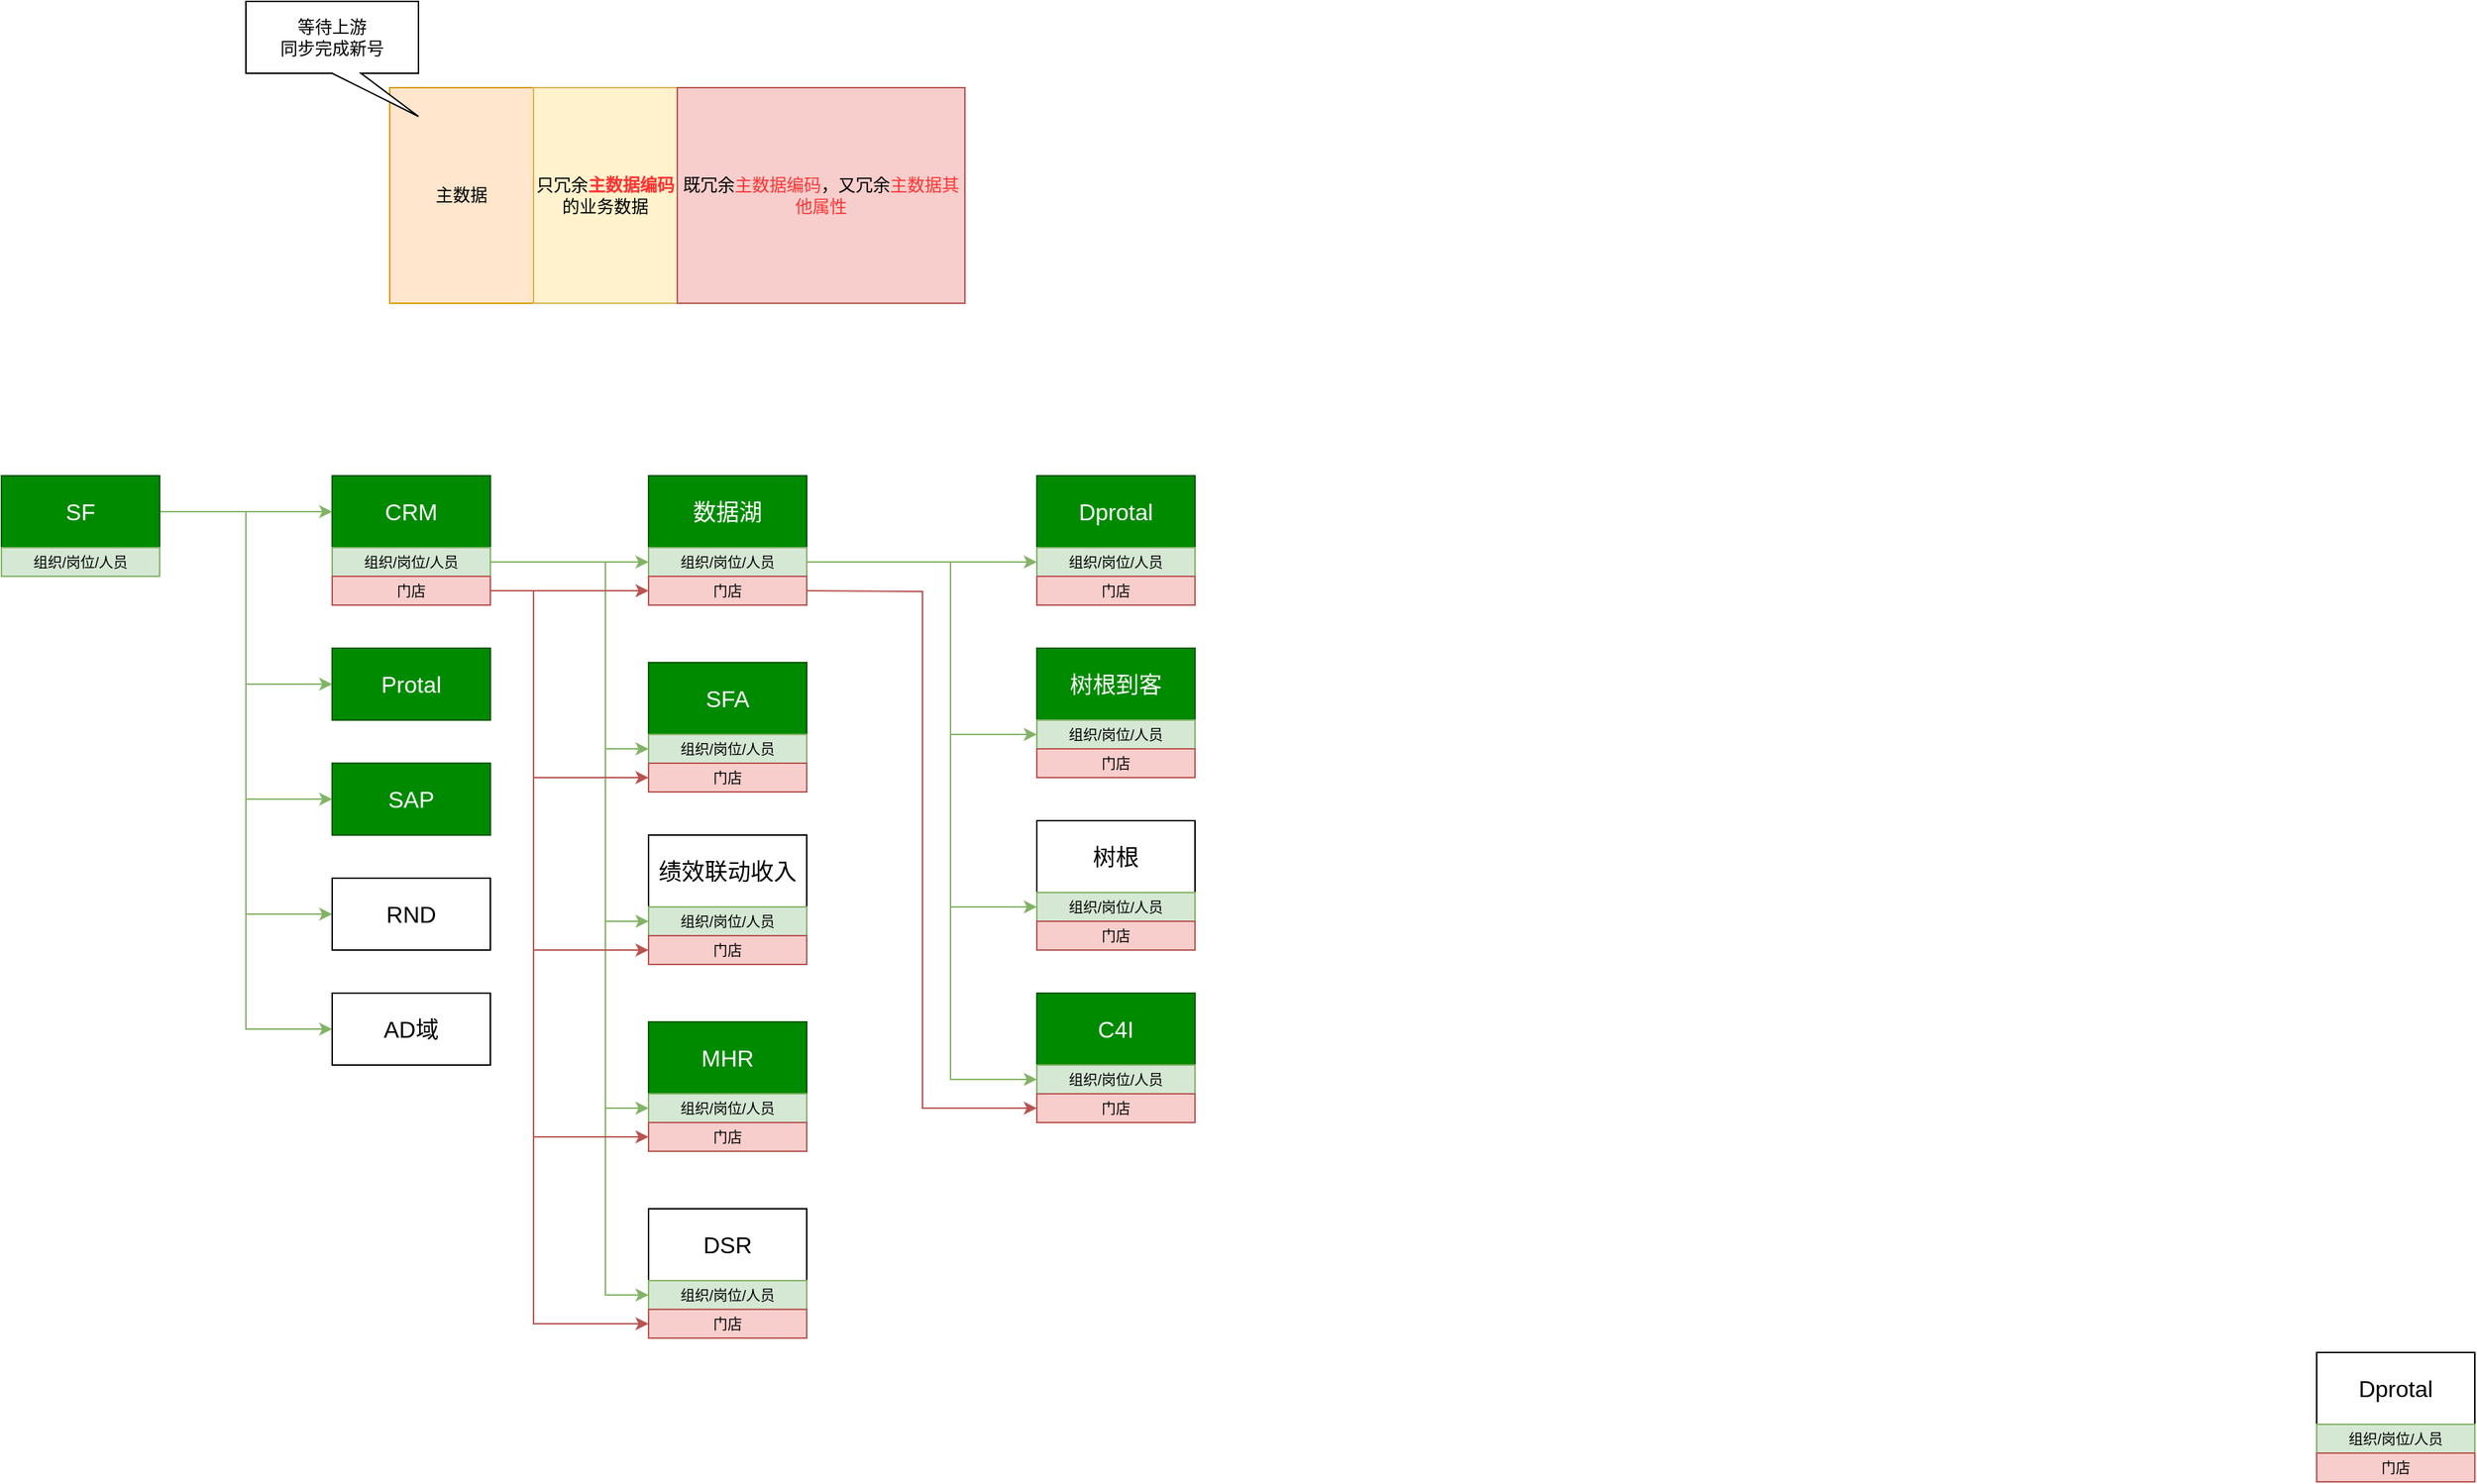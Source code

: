 <mxfile version="22.1.7" type="github">
  <diagram name="第 1 页" id="WvqQRma3N5nA3qjNvISH">
    <mxGraphModel dx="1919" dy="688" grid="1" gridSize="10" guides="1" tooltips="1" connect="1" arrows="1" fold="1" page="1" pageScale="1" pageWidth="827" pageHeight="1169" math="0" shadow="0">
      <root>
        <mxCell id="0" />
        <mxCell id="1" parent="0" />
        <mxCell id="66wZoI4fhX7Pc3D_EZnd-4" value="" style="rounded=0;whiteSpace=wrap;html=1;" parent="1" vertex="1">
          <mxGeometry x="60" y="230" width="400" height="150" as="geometry" />
        </mxCell>
        <mxCell id="66wZoI4fhX7Pc3D_EZnd-5" value="主数据" style="rounded=0;whiteSpace=wrap;html=1;fillColor=#ffe6cc;strokeColor=#d79b00;" parent="1" vertex="1">
          <mxGeometry x="60" y="230" width="100" height="150" as="geometry" />
        </mxCell>
        <mxCell id="66wZoI4fhX7Pc3D_EZnd-6" value="只冗余&lt;b&gt;&lt;font color=&quot;#ff3333&quot;&gt;主数据编码&lt;/font&gt;&lt;/b&gt;的业务数据" style="rounded=0;whiteSpace=wrap;html=1;fillColor=#fff2cc;strokeColor=#d6b656;" parent="1" vertex="1">
          <mxGeometry x="160" y="230" width="100" height="150" as="geometry" />
        </mxCell>
        <mxCell id="66wZoI4fhX7Pc3D_EZnd-7" value="既冗余&lt;font color=&quot;#ff3333&quot;&gt;主数据编码&lt;/font&gt;，又冗余&lt;font color=&quot;#ff3333&quot;&gt;主数据其他属性&lt;/font&gt;" style="rounded=0;whiteSpace=wrap;html=1;fillColor=#f8cecc;strokeColor=#b85450;" parent="1" vertex="1">
          <mxGeometry x="260" y="230" width="200" height="150" as="geometry" />
        </mxCell>
        <mxCell id="66wZoI4fhX7Pc3D_EZnd-8" value="等待上游&lt;br&gt;同步完成新号" style="shape=callout;whiteSpace=wrap;html=1;perimeter=calloutPerimeter;position2=1;" parent="1" vertex="1">
          <mxGeometry x="-40" y="170" width="120" height="80" as="geometry" />
        </mxCell>
        <mxCell id="66wZoI4fhX7Pc3D_EZnd-15" style="edgeStyle=orthogonalEdgeStyle;rounded=0;orthogonalLoop=1;jettySize=auto;html=1;exitX=1;exitY=0.5;exitDx=0;exitDy=0;entryX=0;entryY=0.5;entryDx=0;entryDy=0;fillColor=#d5e8d4;strokeColor=#82b366;" parent="1" source="66wZoI4fhX7Pc3D_EZnd-11" target="66wZoI4fhX7Pc3D_EZnd-13" edge="1">
          <mxGeometry relative="1" as="geometry" />
        </mxCell>
        <mxCell id="66wZoI4fhX7Pc3D_EZnd-23" style="edgeStyle=orthogonalEdgeStyle;rounded=0;orthogonalLoop=1;jettySize=auto;html=1;exitX=1;exitY=0.5;exitDx=0;exitDy=0;entryX=0;entryY=0.5;entryDx=0;entryDy=0;fillColor=#d5e8d4;strokeColor=#82b366;" parent="1" source="66wZoI4fhX7Pc3D_EZnd-11" target="66wZoI4fhX7Pc3D_EZnd-17" edge="1">
          <mxGeometry relative="1" as="geometry" />
        </mxCell>
        <mxCell id="66wZoI4fhX7Pc3D_EZnd-24" style="edgeStyle=orthogonalEdgeStyle;rounded=0;orthogonalLoop=1;jettySize=auto;html=1;exitX=1;exitY=0.5;exitDx=0;exitDy=0;entryX=0;entryY=0.5;entryDx=0;entryDy=0;fillColor=#d5e8d4;strokeColor=#82b366;" parent="1" source="66wZoI4fhX7Pc3D_EZnd-11" target="66wZoI4fhX7Pc3D_EZnd-20" edge="1">
          <mxGeometry relative="1" as="geometry" />
        </mxCell>
        <mxCell id="66wZoI4fhX7Pc3D_EZnd-25" style="edgeStyle=orthogonalEdgeStyle;rounded=0;orthogonalLoop=1;jettySize=auto;html=1;exitX=1;exitY=0.5;exitDx=0;exitDy=0;entryX=0;entryY=0.5;entryDx=0;entryDy=0;fillColor=#d5e8d4;strokeColor=#82b366;" parent="1" source="66wZoI4fhX7Pc3D_EZnd-11" target="66wZoI4fhX7Pc3D_EZnd-21" edge="1">
          <mxGeometry relative="1" as="geometry" />
        </mxCell>
        <mxCell id="66wZoI4fhX7Pc3D_EZnd-26" style="edgeStyle=orthogonalEdgeStyle;rounded=0;orthogonalLoop=1;jettySize=auto;html=1;exitX=1;exitY=0.5;exitDx=0;exitDy=0;entryX=0;entryY=0.5;entryDx=0;entryDy=0;fillColor=#d5e8d4;strokeColor=#82b366;" parent="1" source="66wZoI4fhX7Pc3D_EZnd-11" target="66wZoI4fhX7Pc3D_EZnd-22" edge="1">
          <mxGeometry relative="1" as="geometry" />
        </mxCell>
        <mxCell id="66wZoI4fhX7Pc3D_EZnd-11" value="&lt;font style=&quot;font-size: 16px;&quot;&gt;SF&lt;/font&gt;" style="rounded=0;whiteSpace=wrap;html=1;fillColor=#008a00;fontColor=#ffffff;strokeColor=#005700;" parent="1" vertex="1">
          <mxGeometry x="-210" y="500" width="110" height="50" as="geometry" />
        </mxCell>
        <mxCell id="66wZoI4fhX7Pc3D_EZnd-12" value="&lt;font style=&quot;font-size: 10px;&quot;&gt;组织/岗位/人员&lt;/font&gt;" style="rounded=0;whiteSpace=wrap;html=1;fillColor=#d5e8d4;strokeColor=#82b366;" parent="1" vertex="1">
          <mxGeometry x="-210" y="550" width="110" height="20" as="geometry" />
        </mxCell>
        <mxCell id="66wZoI4fhX7Pc3D_EZnd-13" value="&lt;font style=&quot;font-size: 16px;&quot;&gt;CRM&lt;/font&gt;" style="rounded=0;whiteSpace=wrap;html=1;fillColor=#008a00;fontColor=#ffffff;strokeColor=#005700;" parent="1" vertex="1">
          <mxGeometry x="20" y="500" width="110" height="50" as="geometry" />
        </mxCell>
        <mxCell id="66wZoI4fhX7Pc3D_EZnd-31" style="edgeStyle=orthogonalEdgeStyle;rounded=0;orthogonalLoop=1;jettySize=auto;html=1;exitX=1;exitY=0.5;exitDx=0;exitDy=0;entryX=0;entryY=0.5;entryDx=0;entryDy=0;fillColor=#d5e8d4;strokeColor=#82b366;" parent="1" source="66wZoI4fhX7Pc3D_EZnd-14" target="66wZoI4fhX7Pc3D_EZnd-28" edge="1">
          <mxGeometry relative="1" as="geometry" />
        </mxCell>
        <mxCell id="66wZoI4fhX7Pc3D_EZnd-36" style="edgeStyle=orthogonalEdgeStyle;rounded=0;orthogonalLoop=1;jettySize=auto;html=1;exitX=1;exitY=0.5;exitDx=0;exitDy=0;entryX=0;entryY=0.5;entryDx=0;entryDy=0;fillColor=#d5e8d4;strokeColor=#82b366;" parent="1" source="66wZoI4fhX7Pc3D_EZnd-14" target="66wZoI4fhX7Pc3D_EZnd-34" edge="1">
          <mxGeometry relative="1" as="geometry">
            <Array as="points">
              <mxPoint x="210" y="560" />
              <mxPoint x="210" y="690" />
            </Array>
          </mxGeometry>
        </mxCell>
        <mxCell id="66wZoI4fhX7Pc3D_EZnd-48" style="edgeStyle=orthogonalEdgeStyle;rounded=0;orthogonalLoop=1;jettySize=auto;html=1;exitX=1;exitY=0.5;exitDx=0;exitDy=0;entryX=0;entryY=0.5;entryDx=0;entryDy=0;fillColor=#d5e8d4;strokeColor=#82b366;" parent="1" source="66wZoI4fhX7Pc3D_EZnd-14" target="66wZoI4fhX7Pc3D_EZnd-39" edge="1">
          <mxGeometry relative="1" as="geometry">
            <Array as="points">
              <mxPoint x="210" y="560" />
              <mxPoint x="210" y="810" />
            </Array>
          </mxGeometry>
        </mxCell>
        <mxCell id="66wZoI4fhX7Pc3D_EZnd-50" style="edgeStyle=orthogonalEdgeStyle;rounded=0;orthogonalLoop=1;jettySize=auto;html=1;exitX=1;exitY=0.5;exitDx=0;exitDy=0;entryX=0;entryY=0.5;entryDx=0;entryDy=0;fillColor=#d5e8d4;strokeColor=#82b366;" parent="1" source="66wZoI4fhX7Pc3D_EZnd-14" target="66wZoI4fhX7Pc3D_EZnd-42" edge="1">
          <mxGeometry relative="1" as="geometry">
            <Array as="points">
              <mxPoint x="210" y="560" />
              <mxPoint x="210" y="940" />
            </Array>
          </mxGeometry>
        </mxCell>
        <mxCell id="66wZoI4fhX7Pc3D_EZnd-51" style="edgeStyle=orthogonalEdgeStyle;rounded=0;orthogonalLoop=1;jettySize=auto;html=1;exitX=1;exitY=0.5;exitDx=0;exitDy=0;entryX=0;entryY=0.5;entryDx=0;entryDy=0;fillColor=#d5e8d4;strokeColor=#82b366;" parent="1" source="66wZoI4fhX7Pc3D_EZnd-14" target="66wZoI4fhX7Pc3D_EZnd-45" edge="1">
          <mxGeometry relative="1" as="geometry">
            <Array as="points">
              <mxPoint x="210" y="560" />
              <mxPoint x="210" y="1070" />
            </Array>
          </mxGeometry>
        </mxCell>
        <mxCell id="66wZoI4fhX7Pc3D_EZnd-14" value="&lt;font style=&quot;font-size: 10px;&quot;&gt;组织/岗位/人员&lt;/font&gt;" style="rounded=0;whiteSpace=wrap;html=1;fillColor=#d5e8d4;strokeColor=#82b366;" parent="1" vertex="1">
          <mxGeometry x="20" y="550" width="110" height="20" as="geometry" />
        </mxCell>
        <mxCell id="66wZoI4fhX7Pc3D_EZnd-32" style="edgeStyle=orthogonalEdgeStyle;rounded=0;orthogonalLoop=1;jettySize=auto;html=1;exitX=1;exitY=0.5;exitDx=0;exitDy=0;entryX=0;entryY=0.5;entryDx=0;entryDy=0;fillColor=#f8cecc;strokeColor=#b85450;" parent="1" source="66wZoI4fhX7Pc3D_EZnd-16" target="66wZoI4fhX7Pc3D_EZnd-29" edge="1">
          <mxGeometry relative="1" as="geometry" />
        </mxCell>
        <mxCell id="66wZoI4fhX7Pc3D_EZnd-37" style="edgeStyle=orthogonalEdgeStyle;rounded=0;orthogonalLoop=1;jettySize=auto;html=1;exitX=1;exitY=0.5;exitDx=0;exitDy=0;entryX=0;entryY=0.5;entryDx=0;entryDy=0;fillColor=#f8cecc;strokeColor=#b85450;" parent="1" source="66wZoI4fhX7Pc3D_EZnd-16" target="66wZoI4fhX7Pc3D_EZnd-35" edge="1">
          <mxGeometry relative="1" as="geometry">
            <Array as="points">
              <mxPoint x="160" y="580" />
              <mxPoint x="160" y="710" />
            </Array>
          </mxGeometry>
        </mxCell>
        <mxCell id="66wZoI4fhX7Pc3D_EZnd-47" style="edgeStyle=orthogonalEdgeStyle;rounded=0;orthogonalLoop=1;jettySize=auto;html=1;exitX=1;exitY=0.5;exitDx=0;exitDy=0;entryX=0;entryY=0.5;entryDx=0;entryDy=0;fillColor=#f8cecc;strokeColor=#b85450;" parent="1" source="66wZoI4fhX7Pc3D_EZnd-16" target="66wZoI4fhX7Pc3D_EZnd-40" edge="1">
          <mxGeometry relative="1" as="geometry">
            <Array as="points">
              <mxPoint x="160" y="580" />
              <mxPoint x="160" y="830" />
            </Array>
          </mxGeometry>
        </mxCell>
        <mxCell id="66wZoI4fhX7Pc3D_EZnd-49" style="edgeStyle=orthogonalEdgeStyle;rounded=0;orthogonalLoop=1;jettySize=auto;html=1;exitX=1;exitY=0.5;exitDx=0;exitDy=0;entryX=0;entryY=0.5;entryDx=0;entryDy=0;fillColor=#f8cecc;strokeColor=#b85450;" parent="1" source="66wZoI4fhX7Pc3D_EZnd-16" target="66wZoI4fhX7Pc3D_EZnd-43" edge="1">
          <mxGeometry relative="1" as="geometry">
            <Array as="points">
              <mxPoint x="160" y="580" />
              <mxPoint x="160" y="960" />
            </Array>
          </mxGeometry>
        </mxCell>
        <mxCell id="66wZoI4fhX7Pc3D_EZnd-52" style="edgeStyle=orthogonalEdgeStyle;rounded=0;orthogonalLoop=1;jettySize=auto;html=1;exitX=1;exitY=0.5;exitDx=0;exitDy=0;entryX=0;entryY=0.5;entryDx=0;entryDy=0;fillColor=#f8cecc;strokeColor=#b85450;" parent="1" source="66wZoI4fhX7Pc3D_EZnd-16" target="66wZoI4fhX7Pc3D_EZnd-46" edge="1">
          <mxGeometry relative="1" as="geometry">
            <Array as="points">
              <mxPoint x="160" y="580" />
              <mxPoint x="160" y="1090" />
            </Array>
          </mxGeometry>
        </mxCell>
        <mxCell id="66wZoI4fhX7Pc3D_EZnd-16" value="&lt;span style=&quot;font-size: 10px;&quot;&gt;门店&lt;/span&gt;" style="rounded=0;whiteSpace=wrap;html=1;fillColor=#f8cecc;strokeColor=#b85450;" parent="1" vertex="1">
          <mxGeometry x="20" y="570" width="110" height="20" as="geometry" />
        </mxCell>
        <mxCell id="66wZoI4fhX7Pc3D_EZnd-17" value="&lt;font style=&quot;font-size: 16px;&quot;&gt;Protal&lt;/font&gt;" style="rounded=0;whiteSpace=wrap;html=1;fillColor=#008a00;fontColor=#ffffff;strokeColor=#005700;" parent="1" vertex="1">
          <mxGeometry x="20" y="620" width="110" height="50" as="geometry" />
        </mxCell>
        <mxCell id="66wZoI4fhX7Pc3D_EZnd-20" value="&lt;span style=&quot;font-size: 16px;&quot;&gt;SAP&lt;/span&gt;" style="rounded=0;whiteSpace=wrap;html=1;fillColor=#008a00;fontColor=#ffffff;strokeColor=#005700;" parent="1" vertex="1">
          <mxGeometry x="20" y="700" width="110" height="50" as="geometry" />
        </mxCell>
        <mxCell id="66wZoI4fhX7Pc3D_EZnd-21" value="&lt;span style=&quot;font-size: 16px;&quot;&gt;RND&lt;/span&gt;" style="rounded=0;whiteSpace=wrap;html=1;" parent="1" vertex="1">
          <mxGeometry x="20" y="780" width="110" height="50" as="geometry" />
        </mxCell>
        <mxCell id="66wZoI4fhX7Pc3D_EZnd-22" value="&lt;span style=&quot;font-size: 16px;&quot;&gt;AD域&lt;/span&gt;" style="rounded=0;whiteSpace=wrap;html=1;" parent="1" vertex="1">
          <mxGeometry x="20" y="860" width="110" height="50" as="geometry" />
        </mxCell>
        <mxCell id="66wZoI4fhX7Pc3D_EZnd-33" value="&lt;font style=&quot;font-size: 16px;&quot;&gt;SFA&lt;/font&gt;" style="rounded=0;whiteSpace=wrap;html=1;fillColor=#008a00;fontColor=#ffffff;strokeColor=#005700;" parent="1" vertex="1">
          <mxGeometry x="240" y="630" width="110" height="50" as="geometry" />
        </mxCell>
        <mxCell id="66wZoI4fhX7Pc3D_EZnd-34" value="&lt;font style=&quot;font-size: 10px;&quot;&gt;组织/岗位/人员&lt;/font&gt;" style="rounded=0;whiteSpace=wrap;html=1;fillColor=#d5e8d4;strokeColor=#82b366;" parent="1" vertex="1">
          <mxGeometry x="240" y="680" width="110" height="20" as="geometry" />
        </mxCell>
        <mxCell id="66wZoI4fhX7Pc3D_EZnd-35" value="&lt;span style=&quot;font-size: 10px;&quot;&gt;门店&lt;/span&gt;" style="rounded=0;whiteSpace=wrap;html=1;fillColor=#f8cecc;strokeColor=#b85450;" parent="1" vertex="1">
          <mxGeometry x="240" y="700" width="110" height="20" as="geometry" />
        </mxCell>
        <mxCell id="66wZoI4fhX7Pc3D_EZnd-38" value="&lt;span style=&quot;font-size: 16px;&quot;&gt;绩效联动收入&lt;/span&gt;" style="rounded=0;whiteSpace=wrap;html=1;" parent="1" vertex="1">
          <mxGeometry x="240" y="750" width="110" height="50" as="geometry" />
        </mxCell>
        <mxCell id="66wZoI4fhX7Pc3D_EZnd-39" value="&lt;font style=&quot;font-size: 10px;&quot;&gt;组织/岗位/人员&lt;/font&gt;" style="rounded=0;whiteSpace=wrap;html=1;fillColor=#d5e8d4;strokeColor=#82b366;" parent="1" vertex="1">
          <mxGeometry x="240" y="800" width="110" height="20" as="geometry" />
        </mxCell>
        <mxCell id="66wZoI4fhX7Pc3D_EZnd-40" value="&lt;span style=&quot;font-size: 10px;&quot;&gt;门店&lt;/span&gt;" style="rounded=0;whiteSpace=wrap;html=1;fillColor=#f8cecc;strokeColor=#b85450;" parent="1" vertex="1">
          <mxGeometry x="240" y="820" width="110" height="20" as="geometry" />
        </mxCell>
        <mxCell id="66wZoI4fhX7Pc3D_EZnd-41" value="&lt;span style=&quot;font-size: 16px;&quot;&gt;MHR&lt;/span&gt;" style="rounded=0;whiteSpace=wrap;html=1;fillColor=#008a00;fontColor=#ffffff;strokeColor=#005700;" parent="1" vertex="1">
          <mxGeometry x="240" y="880" width="110" height="50" as="geometry" />
        </mxCell>
        <mxCell id="66wZoI4fhX7Pc3D_EZnd-42" value="&lt;font style=&quot;font-size: 10px;&quot;&gt;组织/岗位/人员&lt;/font&gt;" style="rounded=0;whiteSpace=wrap;html=1;fillColor=#d5e8d4;strokeColor=#82b366;" parent="1" vertex="1">
          <mxGeometry x="240" y="930" width="110" height="20" as="geometry" />
        </mxCell>
        <mxCell id="66wZoI4fhX7Pc3D_EZnd-43" value="&lt;span style=&quot;font-size: 10px;&quot;&gt;门店&lt;/span&gt;" style="rounded=0;whiteSpace=wrap;html=1;fillColor=#f8cecc;strokeColor=#b85450;" parent="1" vertex="1">
          <mxGeometry x="240" y="950" width="110" height="20" as="geometry" />
        </mxCell>
        <mxCell id="66wZoI4fhX7Pc3D_EZnd-44" value="&lt;span style=&quot;font-size: 16px;&quot;&gt;DSR&lt;/span&gt;" style="rounded=0;whiteSpace=wrap;html=1;" parent="1" vertex="1">
          <mxGeometry x="240" y="1010" width="110" height="50" as="geometry" />
        </mxCell>
        <mxCell id="66wZoI4fhX7Pc3D_EZnd-45" value="&lt;font style=&quot;font-size: 10px;&quot;&gt;组织/岗位/人员&lt;/font&gt;" style="rounded=0;whiteSpace=wrap;html=1;fillColor=#d5e8d4;strokeColor=#82b366;" parent="1" vertex="1">
          <mxGeometry x="240" y="1060" width="110" height="20" as="geometry" />
        </mxCell>
        <mxCell id="66wZoI4fhX7Pc3D_EZnd-46" value="&lt;span style=&quot;font-size: 10px;&quot;&gt;门店&lt;/span&gt;" style="rounded=0;whiteSpace=wrap;html=1;fillColor=#f8cecc;strokeColor=#b85450;" parent="1" vertex="1">
          <mxGeometry x="240" y="1080" width="110" height="20" as="geometry" />
        </mxCell>
        <mxCell id="66wZoI4fhX7Pc3D_EZnd-64" style="edgeStyle=orthogonalEdgeStyle;rounded=0;orthogonalLoop=1;jettySize=auto;html=1;exitX=1;exitY=0.5;exitDx=0;exitDy=0;entryX=0;entryY=0.5;entryDx=0;entryDy=0;fillColor=#d5e8d4;strokeColor=#82b366;" parent="1" source="66wZoI4fhX7Pc3D_EZnd-28" target="66wZoI4fhX7Pc3D_EZnd-62" edge="1">
          <mxGeometry relative="1" as="geometry">
            <mxPoint x="520" y="559.667" as="targetPoint" />
          </mxGeometry>
        </mxCell>
        <mxCell id="66wZoI4fhX7Pc3D_EZnd-78" value="" style="group" parent="1" vertex="1" connectable="0">
          <mxGeometry x="1400" y="1110" width="110" height="90" as="geometry" />
        </mxCell>
        <mxCell id="66wZoI4fhX7Pc3D_EZnd-79" value="&lt;span style=&quot;font-size: 16px;&quot;&gt;Dprotal&lt;/span&gt;" style="rounded=0;whiteSpace=wrap;html=1;" parent="66wZoI4fhX7Pc3D_EZnd-78" vertex="1">
          <mxGeometry width="110" height="50" as="geometry" />
        </mxCell>
        <mxCell id="66wZoI4fhX7Pc3D_EZnd-80" value="&lt;font style=&quot;font-size: 10px;&quot;&gt;组织/岗位/人员&lt;/font&gt;" style="rounded=0;whiteSpace=wrap;html=1;fillColor=#d5e8d4;strokeColor=#82b366;" parent="66wZoI4fhX7Pc3D_EZnd-78" vertex="1">
          <mxGeometry y="50" width="110" height="20" as="geometry" />
        </mxCell>
        <mxCell id="66wZoI4fhX7Pc3D_EZnd-81" value="&lt;span style=&quot;font-size: 10px;&quot;&gt;门店&lt;/span&gt;" style="rounded=0;whiteSpace=wrap;html=1;fillColor=#f8cecc;strokeColor=#b85450;" parent="66wZoI4fhX7Pc3D_EZnd-78" vertex="1">
          <mxGeometry y="70" width="110" height="20" as="geometry" />
        </mxCell>
        <mxCell id="66wZoI4fhX7Pc3D_EZnd-86" value="" style="group;fillColor=#008a00;fontColor=#ffffff;strokeColor=#005700;container=0;" parent="1" vertex="1" connectable="0">
          <mxGeometry x="510" y="860" width="110" height="90" as="geometry" />
        </mxCell>
        <mxCell id="66wZoI4fhX7Pc3D_EZnd-90" style="edgeStyle=orthogonalEdgeStyle;rounded=0;orthogonalLoop=1;jettySize=auto;html=1;entryX=0;entryY=0.5;entryDx=0;entryDy=0;fillColor=#f8cecc;strokeColor=#b85450;" parent="1" target="66wZoI4fhX7Pc3D_EZnd-89" edge="1">
          <mxGeometry relative="1" as="geometry">
            <mxPoint x="350" y="580" as="sourcePoint" />
          </mxGeometry>
        </mxCell>
        <mxCell id="66wZoI4fhX7Pc3D_EZnd-91" style="edgeStyle=orthogonalEdgeStyle;rounded=0;orthogonalLoop=1;jettySize=auto;html=1;exitX=1;exitY=0.5;exitDx=0;exitDy=0;entryX=0;entryY=0.5;entryDx=0;entryDy=0;fillColor=#d5e8d4;strokeColor=#82b366;" parent="1" source="66wZoI4fhX7Pc3D_EZnd-28" target="66wZoI4fhX7Pc3D_EZnd-76" edge="1">
          <mxGeometry relative="1" as="geometry">
            <Array as="points">
              <mxPoint x="450" y="560" />
              <mxPoint x="450" y="680" />
            </Array>
          </mxGeometry>
        </mxCell>
        <mxCell id="66wZoI4fhX7Pc3D_EZnd-92" style="edgeStyle=orthogonalEdgeStyle;rounded=0;orthogonalLoop=1;jettySize=auto;html=1;exitX=1;exitY=0.5;exitDx=0;exitDy=0;entryX=0;entryY=0.5;entryDx=0;entryDy=0;fillColor=#d5e8d4;strokeColor=#82b366;" parent="1" source="66wZoI4fhX7Pc3D_EZnd-28" target="66wZoI4fhX7Pc3D_EZnd-84" edge="1">
          <mxGeometry relative="1" as="geometry">
            <Array as="points">
              <mxPoint x="450" y="560" />
              <mxPoint x="450" y="800" />
            </Array>
          </mxGeometry>
        </mxCell>
        <mxCell id="66wZoI4fhX7Pc3D_EZnd-93" style="edgeStyle=orthogonalEdgeStyle;rounded=0;orthogonalLoop=1;jettySize=auto;html=1;exitX=1;exitY=0.5;exitDx=0;exitDy=0;entryX=0;entryY=0.5;entryDx=0;entryDy=0;fillColor=#d5e8d4;strokeColor=#82b366;" parent="1" source="66wZoI4fhX7Pc3D_EZnd-28" target="66wZoI4fhX7Pc3D_EZnd-88" edge="1">
          <mxGeometry relative="1" as="geometry">
            <Array as="points">
              <mxPoint x="450" y="560" />
              <mxPoint x="450" y="920" />
            </Array>
          </mxGeometry>
        </mxCell>
        <mxCell id="66wZoI4fhX7Pc3D_EZnd-87" value="&lt;span style=&quot;font-size: 16px;&quot;&gt;C4I&lt;/span&gt;" style="rounded=0;whiteSpace=wrap;html=1;fillColor=#008a00;fontColor=#ffffff;strokeColor=#005700;" parent="1" vertex="1">
          <mxGeometry x="510" y="860" width="110" height="50" as="geometry" />
        </mxCell>
        <mxCell id="66wZoI4fhX7Pc3D_EZnd-88" value="&lt;font style=&quot;font-size: 10px;&quot;&gt;组织/岗位/人员&lt;/font&gt;" style="rounded=0;whiteSpace=wrap;html=1;fillColor=#d5e8d4;strokeColor=#82b366;" parent="1" vertex="1">
          <mxGeometry x="510" y="910" width="110" height="20" as="geometry" />
        </mxCell>
        <mxCell id="66wZoI4fhX7Pc3D_EZnd-89" value="&lt;span style=&quot;font-size: 10px;&quot;&gt;门店&lt;/span&gt;" style="rounded=0;whiteSpace=wrap;html=1;fillColor=#f8cecc;strokeColor=#b85450;" parent="1" vertex="1">
          <mxGeometry x="510" y="930" width="110" height="20" as="geometry" />
        </mxCell>
        <mxCell id="66wZoI4fhX7Pc3D_EZnd-83" value="&lt;span style=&quot;font-size: 16px;&quot;&gt;树根&lt;/span&gt;" style="rounded=0;whiteSpace=wrap;html=1;" parent="1" vertex="1">
          <mxGeometry x="510" y="740" width="110" height="50" as="geometry" />
        </mxCell>
        <mxCell id="66wZoI4fhX7Pc3D_EZnd-84" value="&lt;font style=&quot;font-size: 10px;&quot;&gt;组织/岗位/人员&lt;/font&gt;" style="rounded=0;whiteSpace=wrap;html=1;fillColor=#d5e8d4;strokeColor=#82b366;" parent="1" vertex="1">
          <mxGeometry x="510" y="790" width="110" height="20" as="geometry" />
        </mxCell>
        <mxCell id="66wZoI4fhX7Pc3D_EZnd-85" value="&lt;span style=&quot;font-size: 10px;&quot;&gt;门店&lt;/span&gt;" style="rounded=0;whiteSpace=wrap;html=1;fillColor=#f8cecc;strokeColor=#b85450;" parent="1" vertex="1">
          <mxGeometry x="510" y="810" width="110" height="20" as="geometry" />
        </mxCell>
        <mxCell id="66wZoI4fhX7Pc3D_EZnd-61" value="&lt;span style=&quot;font-size: 16px;&quot;&gt;Dprotal&lt;/span&gt;" style="rounded=0;whiteSpace=wrap;html=1;fillColor=#008a00;fontColor=#ffffff;strokeColor=#005700;" parent="1" vertex="1">
          <mxGeometry x="510" y="500" width="110" height="50" as="geometry" />
        </mxCell>
        <mxCell id="66wZoI4fhX7Pc3D_EZnd-62" value="&lt;font style=&quot;font-size: 10px;&quot;&gt;组织/岗位/人员&lt;/font&gt;" style="rounded=0;whiteSpace=wrap;html=1;fillColor=#d5e8d4;strokeColor=#82b366;" parent="1" vertex="1">
          <mxGeometry x="510" y="550" width="110" height="20" as="geometry" />
        </mxCell>
        <mxCell id="66wZoI4fhX7Pc3D_EZnd-63" value="&lt;span style=&quot;font-size: 10px;&quot;&gt;门店&lt;/span&gt;" style="rounded=0;whiteSpace=wrap;html=1;fillColor=#f8cecc;strokeColor=#b85450;" parent="1" vertex="1">
          <mxGeometry x="510" y="570" width="110" height="20" as="geometry" />
        </mxCell>
        <mxCell id="66wZoI4fhX7Pc3D_EZnd-27" value="&lt;font style=&quot;font-size: 16px;&quot;&gt;数据湖&lt;/font&gt;" style="rounded=0;whiteSpace=wrap;html=1;fillColor=#008a00;fontColor=#ffffff;strokeColor=#005700;" parent="1" vertex="1">
          <mxGeometry x="240" y="500" width="110" height="50" as="geometry" />
        </mxCell>
        <mxCell id="66wZoI4fhX7Pc3D_EZnd-28" value="&lt;font style=&quot;font-size: 10px;&quot;&gt;组织/岗位/人员&lt;/font&gt;" style="rounded=0;whiteSpace=wrap;html=1;fillColor=#d5e8d4;strokeColor=#82b366;" parent="1" vertex="1">
          <mxGeometry x="240" y="550" width="110" height="20" as="geometry" />
        </mxCell>
        <mxCell id="66wZoI4fhX7Pc3D_EZnd-29" value="&lt;span style=&quot;font-size: 10px;&quot;&gt;门店&lt;/span&gt;" style="rounded=0;whiteSpace=wrap;html=1;fillColor=#f8cecc;strokeColor=#b85450;" parent="1" vertex="1">
          <mxGeometry x="240" y="570" width="110" height="20" as="geometry" />
        </mxCell>
        <mxCell id="66wZoI4fhX7Pc3D_EZnd-75" value="&lt;span style=&quot;font-size: 16px;&quot;&gt;树根到客&lt;/span&gt;" style="rounded=0;whiteSpace=wrap;html=1;fillColor=#008a00;fontColor=#ffffff;strokeColor=#005700;" parent="1" vertex="1">
          <mxGeometry x="510" y="620" width="110" height="50" as="geometry" />
        </mxCell>
        <mxCell id="66wZoI4fhX7Pc3D_EZnd-76" value="&lt;font style=&quot;font-size: 10px;&quot;&gt;组织/岗位/人员&lt;/font&gt;" style="rounded=0;whiteSpace=wrap;html=1;fillColor=#d5e8d4;strokeColor=#82b366;" parent="1" vertex="1">
          <mxGeometry x="510" y="670" width="110" height="20" as="geometry" />
        </mxCell>
        <mxCell id="66wZoI4fhX7Pc3D_EZnd-77" value="&lt;span style=&quot;font-size: 10px;&quot;&gt;门店&lt;/span&gt;" style="rounded=0;whiteSpace=wrap;html=1;fillColor=#f8cecc;strokeColor=#b85450;" parent="1" vertex="1">
          <mxGeometry x="510" y="690" width="110" height="20" as="geometry" />
        </mxCell>
      </root>
    </mxGraphModel>
  </diagram>
</mxfile>
